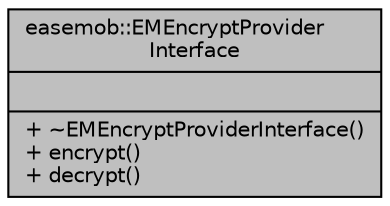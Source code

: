 digraph "easemob::EMEncryptProviderInterface"
{
  edge [fontname="Helvetica",fontsize="10",labelfontname="Helvetica",labelfontsize="10"];
  node [fontname="Helvetica",fontsize="10",shape=record];
  Node1 [label="{easemob::EMEncryptProvider\lInterface\n||+ ~EMEncryptProviderInterface()\l+ encrypt()\l+ decrypt()\l}",height=0.2,width=0.4,color="black", fillcolor="grey75", style="filled" fontcolor="black"];
}
